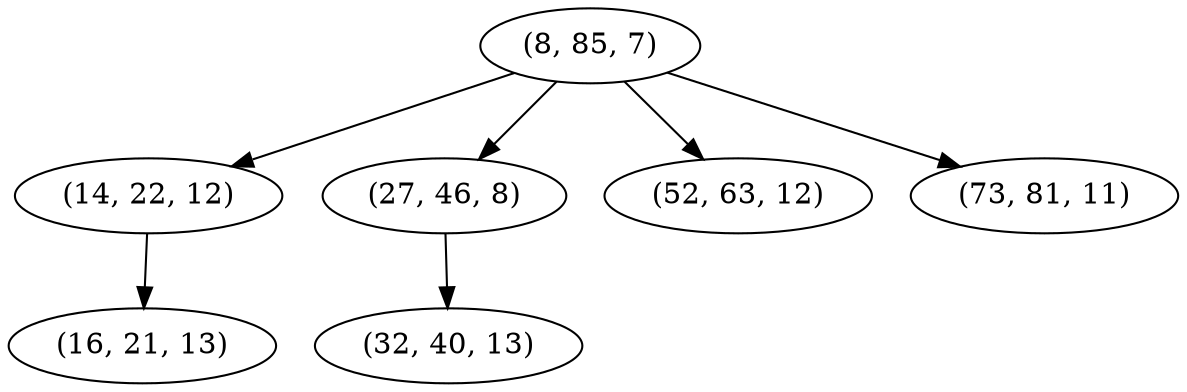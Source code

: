 digraph tree {
    "(8, 85, 7)";
    "(14, 22, 12)";
    "(16, 21, 13)";
    "(27, 46, 8)";
    "(32, 40, 13)";
    "(52, 63, 12)";
    "(73, 81, 11)";
    "(8, 85, 7)" -> "(14, 22, 12)";
    "(8, 85, 7)" -> "(27, 46, 8)";
    "(8, 85, 7)" -> "(52, 63, 12)";
    "(8, 85, 7)" -> "(73, 81, 11)";
    "(14, 22, 12)" -> "(16, 21, 13)";
    "(27, 46, 8)" -> "(32, 40, 13)";
}
